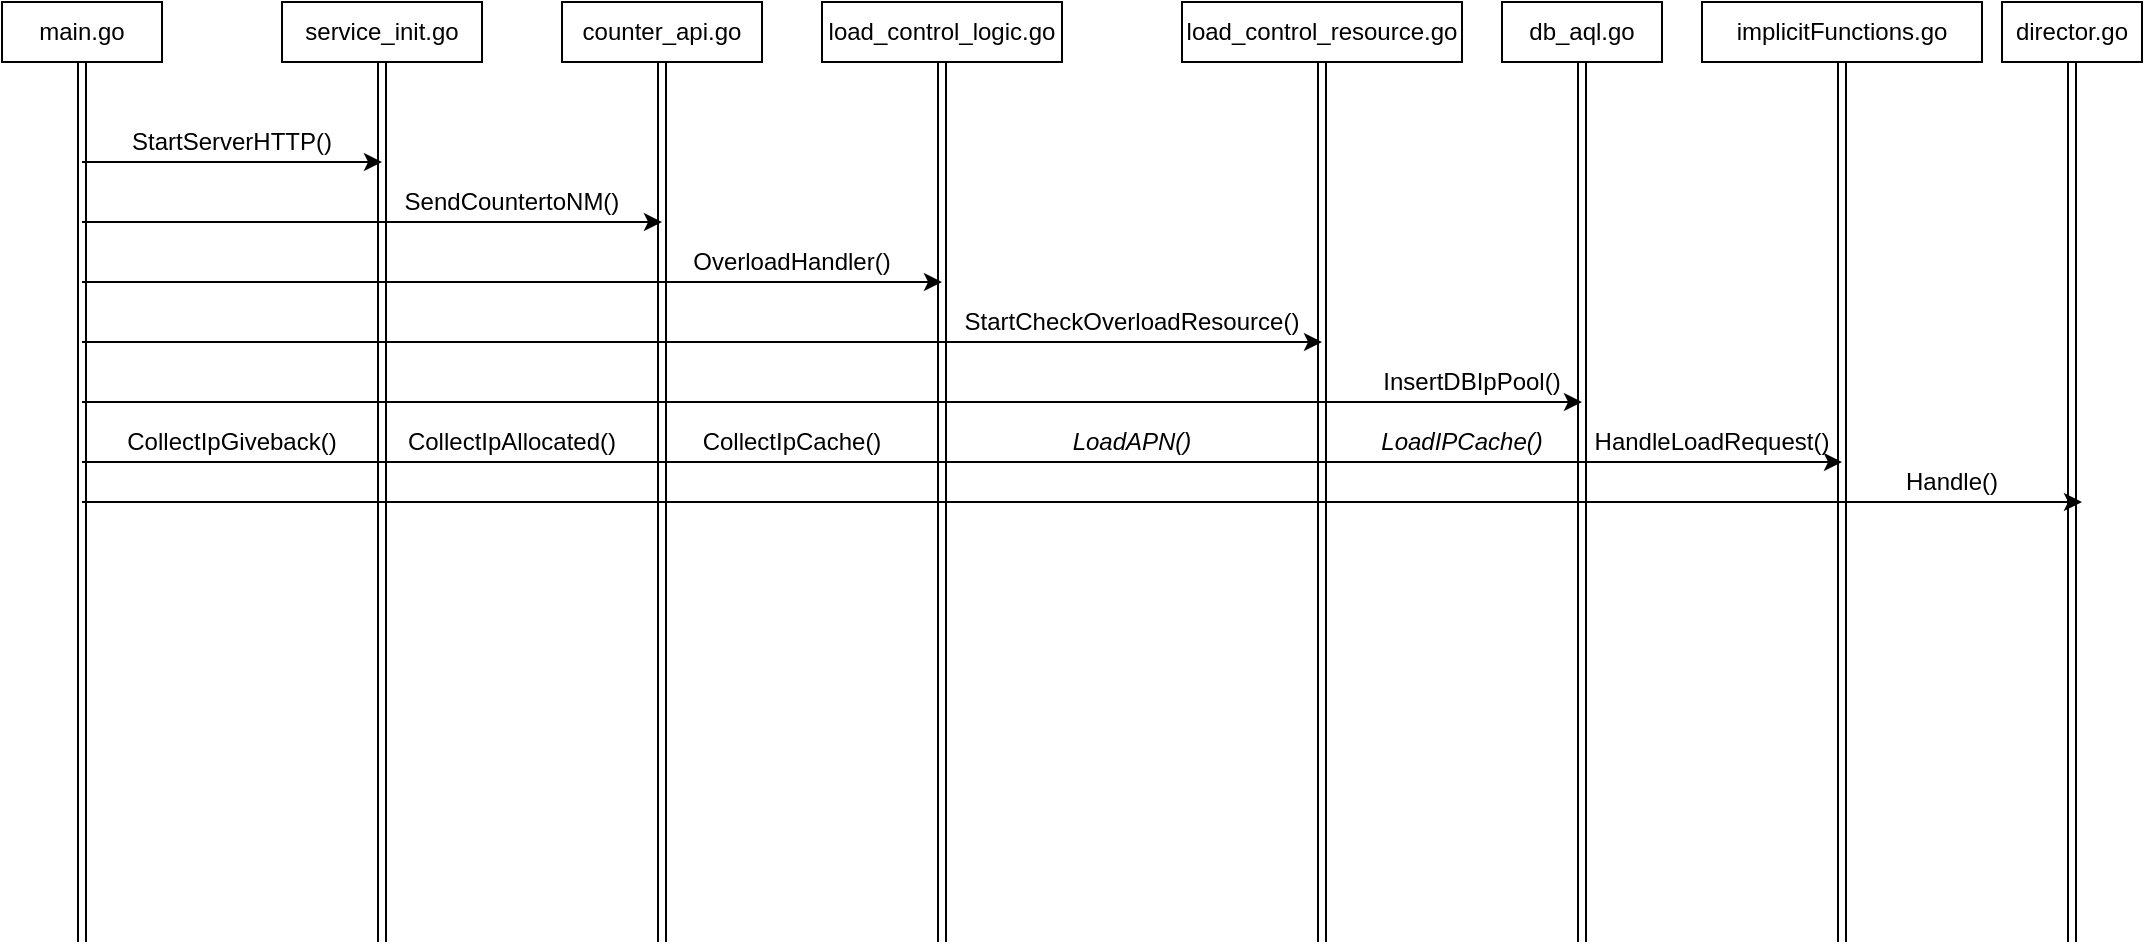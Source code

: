 <mxfile version="21.3.7" type="github">
  <diagram name="Page-1" id="74e2e168-ea6b-b213-b513-2b3c1d86103e">
    <mxGraphModel dx="1509" dy="838" grid="1" gridSize="10" guides="1" tooltips="1" connect="1" arrows="1" fold="1" page="1" pageScale="1" pageWidth="10000" pageHeight="10000" background="none" math="0" shadow="0">
      <root>
        <mxCell id="0" />
        <mxCell id="1" parent="0" />
        <mxCell id="uKHd_ahxQpPNpttr2zoV-3" style="rounded=0;orthogonalLoop=1;jettySize=auto;html=1;exitX=0.5;exitY=1;exitDx=0;exitDy=0;shape=link;" edge="1" parent="1" source="uKHd_ahxQpPNpttr2zoV-1">
          <mxGeometry relative="1" as="geometry">
            <mxPoint x="90" y="560" as="targetPoint" />
          </mxGeometry>
        </mxCell>
        <mxCell id="uKHd_ahxQpPNpttr2zoV-1" value="main.go" style="rounded=0;whiteSpace=wrap;html=1;" vertex="1" parent="1">
          <mxGeometry x="50" y="90" width="80" height="30" as="geometry" />
        </mxCell>
        <mxCell id="uKHd_ahxQpPNpttr2zoV-4" style="edgeStyle=orthogonalEdgeStyle;rounded=0;orthogonalLoop=1;jettySize=auto;html=1;exitX=0.5;exitY=1;exitDx=0;exitDy=0;shape=link;" edge="1" parent="1" source="uKHd_ahxQpPNpttr2zoV-2">
          <mxGeometry relative="1" as="geometry">
            <mxPoint x="240" y="560" as="targetPoint" />
          </mxGeometry>
        </mxCell>
        <mxCell id="uKHd_ahxQpPNpttr2zoV-2" value="service_init.go" style="rounded=0;whiteSpace=wrap;html=1;" vertex="1" parent="1">
          <mxGeometry x="190" y="90" width="100" height="30" as="geometry" />
        </mxCell>
        <mxCell id="uKHd_ahxQpPNpttr2zoV-6" value="StartServerHTTP()" style="text;html=1;strokeColor=none;fillColor=none;align=center;verticalAlign=middle;whiteSpace=wrap;rounded=0;" vertex="1" parent="1">
          <mxGeometry x="110" y="150" width="110" height="20" as="geometry" />
        </mxCell>
        <mxCell id="uKHd_ahxQpPNpttr2zoV-9" value="" style="endArrow=classic;html=1;rounded=0;" edge="1" parent="1">
          <mxGeometry width="50" height="50" relative="1" as="geometry">
            <mxPoint x="90" y="170" as="sourcePoint" />
            <mxPoint x="240" y="170" as="targetPoint" />
          </mxGeometry>
        </mxCell>
        <mxCell id="uKHd_ahxQpPNpttr2zoV-10" value="counter_api.go" style="rounded=0;whiteSpace=wrap;html=1;" vertex="1" parent="1">
          <mxGeometry x="330" y="90" width="100" height="30" as="geometry" />
        </mxCell>
        <mxCell id="uKHd_ahxQpPNpttr2zoV-11" style="edgeStyle=orthogonalEdgeStyle;rounded=0;orthogonalLoop=1;jettySize=auto;html=1;exitX=0.5;exitY=1;exitDx=0;exitDy=0;shape=link;" edge="1" parent="1" source="uKHd_ahxQpPNpttr2zoV-10">
          <mxGeometry relative="1" as="geometry">
            <mxPoint x="380" y="560" as="targetPoint" />
            <mxPoint x="369.5" y="120" as="sourcePoint" />
            <Array as="points">
              <mxPoint x="380" y="560" />
            </Array>
          </mxGeometry>
        </mxCell>
        <mxCell id="uKHd_ahxQpPNpttr2zoV-12" value="SendCountertoNM()" style="text;html=1;strokeColor=none;fillColor=none;align=center;verticalAlign=middle;whiteSpace=wrap;rounded=0;" vertex="1" parent="1">
          <mxGeometry x="250" y="180" width="110" height="20" as="geometry" />
        </mxCell>
        <mxCell id="uKHd_ahxQpPNpttr2zoV-13" value="" style="endArrow=classic;html=1;rounded=0;" edge="1" parent="1">
          <mxGeometry width="50" height="50" relative="1" as="geometry">
            <mxPoint x="90" y="200" as="sourcePoint" />
            <mxPoint x="380" y="200" as="targetPoint" />
          </mxGeometry>
        </mxCell>
        <mxCell id="uKHd_ahxQpPNpttr2zoV-14" value="load_control_logic.go" style="rounded=0;whiteSpace=wrap;html=1;" vertex="1" parent="1">
          <mxGeometry x="460" y="90" width="120" height="30" as="geometry" />
        </mxCell>
        <mxCell id="uKHd_ahxQpPNpttr2zoV-15" style="edgeStyle=orthogonalEdgeStyle;rounded=0;orthogonalLoop=1;jettySize=auto;html=1;exitX=0.5;exitY=1;exitDx=0;exitDy=0;shape=link;" edge="1" parent="1" source="uKHd_ahxQpPNpttr2zoV-14">
          <mxGeometry relative="1" as="geometry">
            <mxPoint x="520" y="560" as="targetPoint" />
            <mxPoint x="499.5" y="120" as="sourcePoint" />
            <Array as="points">
              <mxPoint x="520" y="560" />
            </Array>
          </mxGeometry>
        </mxCell>
        <mxCell id="uKHd_ahxQpPNpttr2zoV-16" value="OverloadHandler()" style="text;html=1;strokeColor=none;fillColor=none;align=center;verticalAlign=middle;whiteSpace=wrap;rounded=0;" vertex="1" parent="1">
          <mxGeometry x="390" y="210" width="110" height="20" as="geometry" />
        </mxCell>
        <mxCell id="uKHd_ahxQpPNpttr2zoV-17" value="" style="endArrow=classic;html=1;rounded=0;" edge="1" parent="1">
          <mxGeometry width="50" height="50" relative="1" as="geometry">
            <mxPoint x="90" y="230" as="sourcePoint" />
            <mxPoint x="520" y="230" as="targetPoint" />
          </mxGeometry>
        </mxCell>
        <mxCell id="uKHd_ahxQpPNpttr2zoV-18" value="load_control_resource.go" style="rounded=0;whiteSpace=wrap;html=1;" vertex="1" parent="1">
          <mxGeometry x="640" y="90" width="140" height="30" as="geometry" />
        </mxCell>
        <mxCell id="uKHd_ahxQpPNpttr2zoV-19" style="edgeStyle=orthogonalEdgeStyle;rounded=0;orthogonalLoop=1;jettySize=auto;html=1;exitX=0.5;exitY=1;exitDx=0;exitDy=0;shape=link;" edge="1" parent="1" source="uKHd_ahxQpPNpttr2zoV-18">
          <mxGeometry relative="1" as="geometry">
            <mxPoint x="710" y="560" as="targetPoint" />
            <mxPoint x="679.5" y="120" as="sourcePoint" />
            <Array as="points">
              <mxPoint x="710" y="560" />
            </Array>
          </mxGeometry>
        </mxCell>
        <mxCell id="uKHd_ahxQpPNpttr2zoV-20" value="StartCheckOverloadResource()" style="text;html=1;strokeColor=none;fillColor=none;align=center;verticalAlign=middle;whiteSpace=wrap;rounded=0;" vertex="1" parent="1">
          <mxGeometry x="560" y="240" width="110" height="20" as="geometry" />
        </mxCell>
        <mxCell id="uKHd_ahxQpPNpttr2zoV-21" value="" style="endArrow=classic;html=1;rounded=0;" edge="1" parent="1">
          <mxGeometry width="50" height="50" relative="1" as="geometry">
            <mxPoint x="90" y="260" as="sourcePoint" />
            <mxPoint x="710" y="260" as="targetPoint" />
          </mxGeometry>
        </mxCell>
        <mxCell id="uKHd_ahxQpPNpttr2zoV-22" value="db_aql.go" style="rounded=0;whiteSpace=wrap;html=1;" vertex="1" parent="1">
          <mxGeometry x="800" y="90" width="80" height="30" as="geometry" />
        </mxCell>
        <mxCell id="uKHd_ahxQpPNpttr2zoV-23" style="edgeStyle=orthogonalEdgeStyle;rounded=0;orthogonalLoop=1;jettySize=auto;html=1;exitX=0.5;exitY=1;exitDx=0;exitDy=0;shape=link;" edge="1" parent="1" source="uKHd_ahxQpPNpttr2zoV-22">
          <mxGeometry relative="1" as="geometry">
            <mxPoint x="840" y="560" as="targetPoint" />
            <mxPoint x="839.5" y="120" as="sourcePoint" />
            <Array as="points">
              <mxPoint x="840" y="560" />
            </Array>
          </mxGeometry>
        </mxCell>
        <mxCell id="uKHd_ahxQpPNpttr2zoV-24" value="InsertDBIpPool()" style="text;html=1;strokeColor=none;fillColor=none;align=center;verticalAlign=middle;whiteSpace=wrap;rounded=0;" vertex="1" parent="1">
          <mxGeometry x="730" y="270" width="110" height="20" as="geometry" />
        </mxCell>
        <mxCell id="uKHd_ahxQpPNpttr2zoV-25" value="" style="endArrow=classic;html=1;rounded=0;" edge="1" parent="1">
          <mxGeometry width="50" height="50" relative="1" as="geometry">
            <mxPoint x="90" y="290" as="sourcePoint" />
            <mxPoint x="840" y="290" as="targetPoint" />
          </mxGeometry>
        </mxCell>
        <mxCell id="uKHd_ahxQpPNpttr2zoV-26" value="implicitFunctions.go" style="rounded=0;whiteSpace=wrap;html=1;" vertex="1" parent="1">
          <mxGeometry x="900" y="90" width="140" height="30" as="geometry" />
        </mxCell>
        <mxCell id="uKHd_ahxQpPNpttr2zoV-27" style="edgeStyle=orthogonalEdgeStyle;rounded=0;orthogonalLoop=1;jettySize=auto;html=1;exitX=0.5;exitY=1;exitDx=0;exitDy=0;shape=link;" edge="1" parent="1" source="uKHd_ahxQpPNpttr2zoV-26">
          <mxGeometry relative="1" as="geometry">
            <mxPoint x="970" y="560" as="targetPoint" />
            <mxPoint x="989.5" y="120" as="sourcePoint" />
            <Array as="points">
              <mxPoint x="970" y="560" />
            </Array>
          </mxGeometry>
        </mxCell>
        <mxCell id="uKHd_ahxQpPNpttr2zoV-28" value="CollectIpAllocated()" style="text;html=1;strokeColor=none;fillColor=none;align=center;verticalAlign=middle;whiteSpace=wrap;rounded=0;" vertex="1" parent="1">
          <mxGeometry x="250" y="300" width="110" height="20" as="geometry" />
        </mxCell>
        <mxCell id="uKHd_ahxQpPNpttr2zoV-29" value="" style="endArrow=classic;html=1;rounded=0;" edge="1" parent="1">
          <mxGeometry width="50" height="50" relative="1" as="geometry">
            <mxPoint x="90" y="320" as="sourcePoint" />
            <mxPoint x="970" y="320" as="targetPoint" />
          </mxGeometry>
        </mxCell>
        <mxCell id="uKHd_ahxQpPNpttr2zoV-30" value="CollectIpGiveback()" style="text;html=1;strokeColor=none;fillColor=none;align=center;verticalAlign=middle;whiteSpace=wrap;rounded=0;" vertex="1" parent="1">
          <mxGeometry x="110" y="300" width="110" height="20" as="geometry" />
        </mxCell>
        <mxCell id="uKHd_ahxQpPNpttr2zoV-31" value="CollectIpCache()" style="text;html=1;strokeColor=none;fillColor=none;align=center;verticalAlign=middle;whiteSpace=wrap;rounded=0;" vertex="1" parent="1">
          <mxGeometry x="390" y="300" width="110" height="20" as="geometry" />
        </mxCell>
        <mxCell id="uKHd_ahxQpPNpttr2zoV-32" value="LoadAPN()" style="text;html=1;strokeColor=none;fillColor=none;align=center;verticalAlign=middle;whiteSpace=wrap;rounded=0;shadow=0;fontStyle=2" vertex="1" parent="1">
          <mxGeometry x="575" y="300" width="80" height="20" as="geometry" />
        </mxCell>
        <mxCell id="uKHd_ahxQpPNpttr2zoV-33" value="LoadIPCache()" style="text;html=1;strokeColor=none;fillColor=none;align=center;verticalAlign=middle;whiteSpace=wrap;rounded=0;shadow=0;fontStyle=2" vertex="1" parent="1">
          <mxGeometry x="740" y="300" width="80" height="20" as="geometry" />
        </mxCell>
        <mxCell id="uKHd_ahxQpPNpttr2zoV-34" value="director.go" style="rounded=0;whiteSpace=wrap;html=1;" vertex="1" parent="1">
          <mxGeometry x="1050" y="90" width="70" height="30" as="geometry" />
        </mxCell>
        <mxCell id="uKHd_ahxQpPNpttr2zoV-35" style="edgeStyle=orthogonalEdgeStyle;rounded=0;orthogonalLoop=1;jettySize=auto;html=1;exitX=0.5;exitY=1;exitDx=0;exitDy=0;shape=link;" edge="1" parent="1" source="uKHd_ahxQpPNpttr2zoV-34">
          <mxGeometry relative="1" as="geometry">
            <mxPoint x="1085" y="560" as="targetPoint" />
            <mxPoint x="1139.5" y="120" as="sourcePoint" />
            <Array as="points">
              <mxPoint x="1085" y="560" />
            </Array>
          </mxGeometry>
        </mxCell>
        <mxCell id="uKHd_ahxQpPNpttr2zoV-36" value="" style="endArrow=classic;html=1;rounded=0;" edge="1" parent="1">
          <mxGeometry width="50" height="50" relative="1" as="geometry">
            <mxPoint x="90" y="340" as="sourcePoint" />
            <mxPoint x="1090" y="340" as="targetPoint" />
          </mxGeometry>
        </mxCell>
        <mxCell id="uKHd_ahxQpPNpttr2zoV-37" value="Handle()" style="text;html=1;strokeColor=none;fillColor=none;align=center;verticalAlign=middle;whiteSpace=wrap;rounded=0;" vertex="1" parent="1">
          <mxGeometry x="970" y="320" width="110" height="20" as="geometry" />
        </mxCell>
        <mxCell id="uKHd_ahxQpPNpttr2zoV-38" value="HandleLoadRequest()" style="text;html=1;strokeColor=none;fillColor=none;align=center;verticalAlign=middle;whiteSpace=wrap;rounded=0;" vertex="1" parent="1">
          <mxGeometry x="850" y="300" width="110" height="20" as="geometry" />
        </mxCell>
      </root>
    </mxGraphModel>
  </diagram>
</mxfile>
